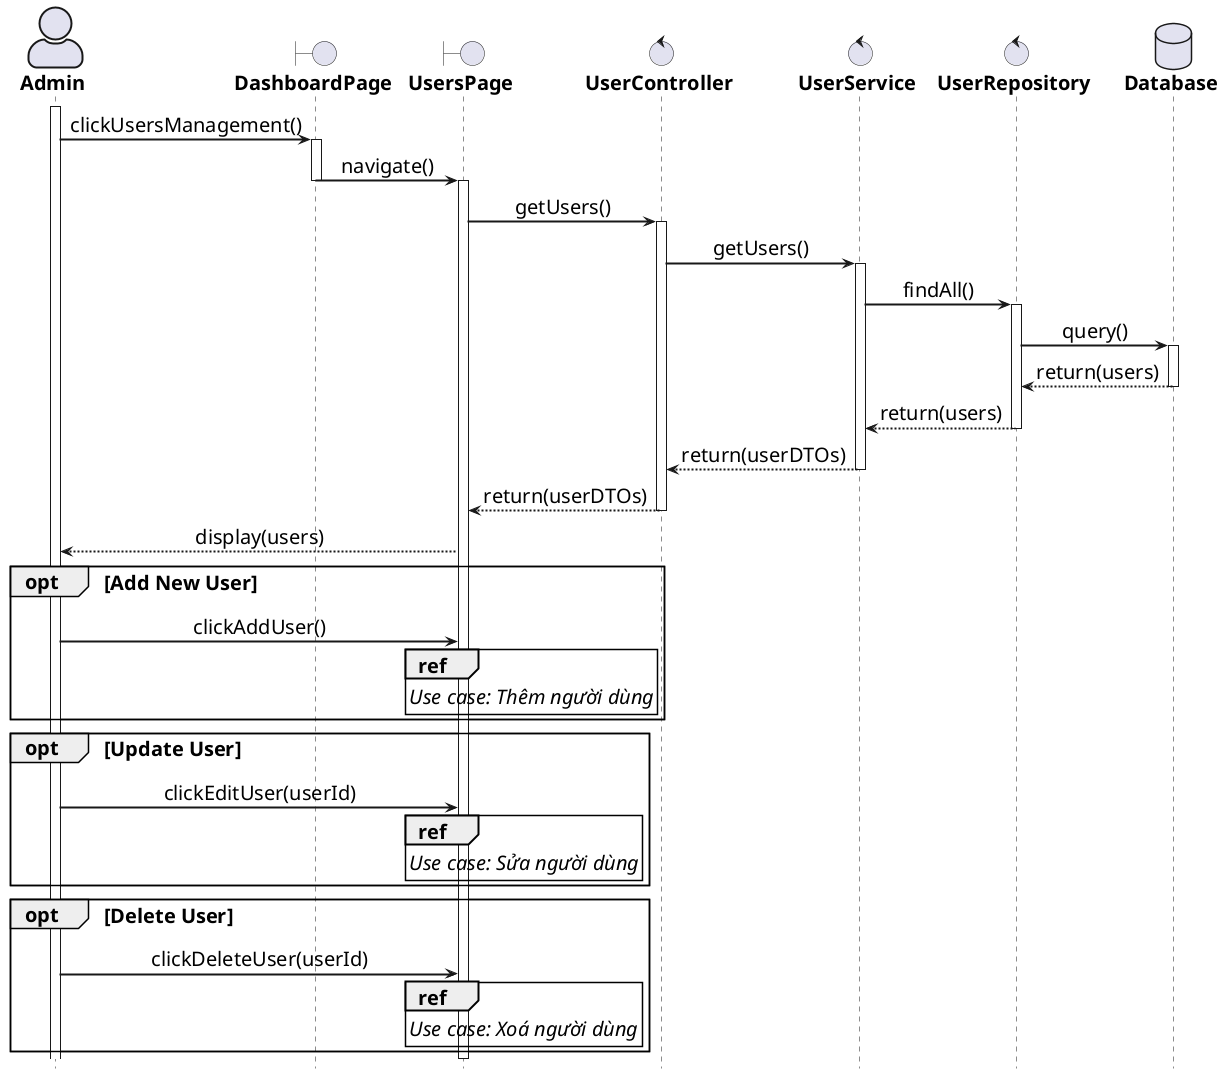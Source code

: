 @startuml

' General configuration
skinparam defaultFontSize 20
skinparam sequenceMessageAlign center

' Actor style configuration
skinparam actorStyle awesome

' Arrow and border thickness configuration
skinparam {
    ArrowThickness 2
    ParticipantBorderThickness 2
    ActorBorderThickness 2
    LifeLineBorderThickness 2
    ActivationBorderThickness 2
}

' Life line color configuration
skinparam LifeLineBorderColor black

' Font style configuration for components
skinparam {
    actorFontStyle bold
    boundaryFontStyle bold
    controlFontStyle bold
    entityFontStyle bold
    databaseFontStyle bold
}

' Define components
actor "Admin" as admin
boundary "DashboardPage" as dashboardPage
boundary "UsersPage" as usersPage
control "UserController" as controller
control "UserService" as service
control "UserRepository" as repo
database "Database" as db

' Start processing flow
activate admin

admin -> dashboardPage: clickUsersManagement()
activate dashboardPage

dashboardPage -> usersPage: navigate()
deactivate dashboardPage
activate usersPage

usersPage -> controller: getUsers()
activate controller

controller -> service: getUsers()
activate service

service -> repo: findAll()
activate repo
repo -> db: query()
activate db
db --> repo: return(users)
deactivate db
repo --> service: return(users)
deactivate repo

service --> controller: return(userDTOs)
deactivate service

controller --> usersPage: return(userDTOs)
deactivate controller

usersPage --> admin: display(users)

opt Add New User
    admin -> usersPage: clickAddUser()
    ref over usersPage
        //Use case: Thêm người dùng//
    end ref
end

opt Update User
    admin -> usersPage: clickEditUser(userId)
    ref over usersPage
        //Use case: Sửa người dùng//
    end ref
end

opt Delete User
    admin -> usersPage: clickDeleteUser(userId)
    ref over usersPage
        //Use case: Xoá người dùng//
    end ref
end

deactivate usersPage

hide footbox
@enduml